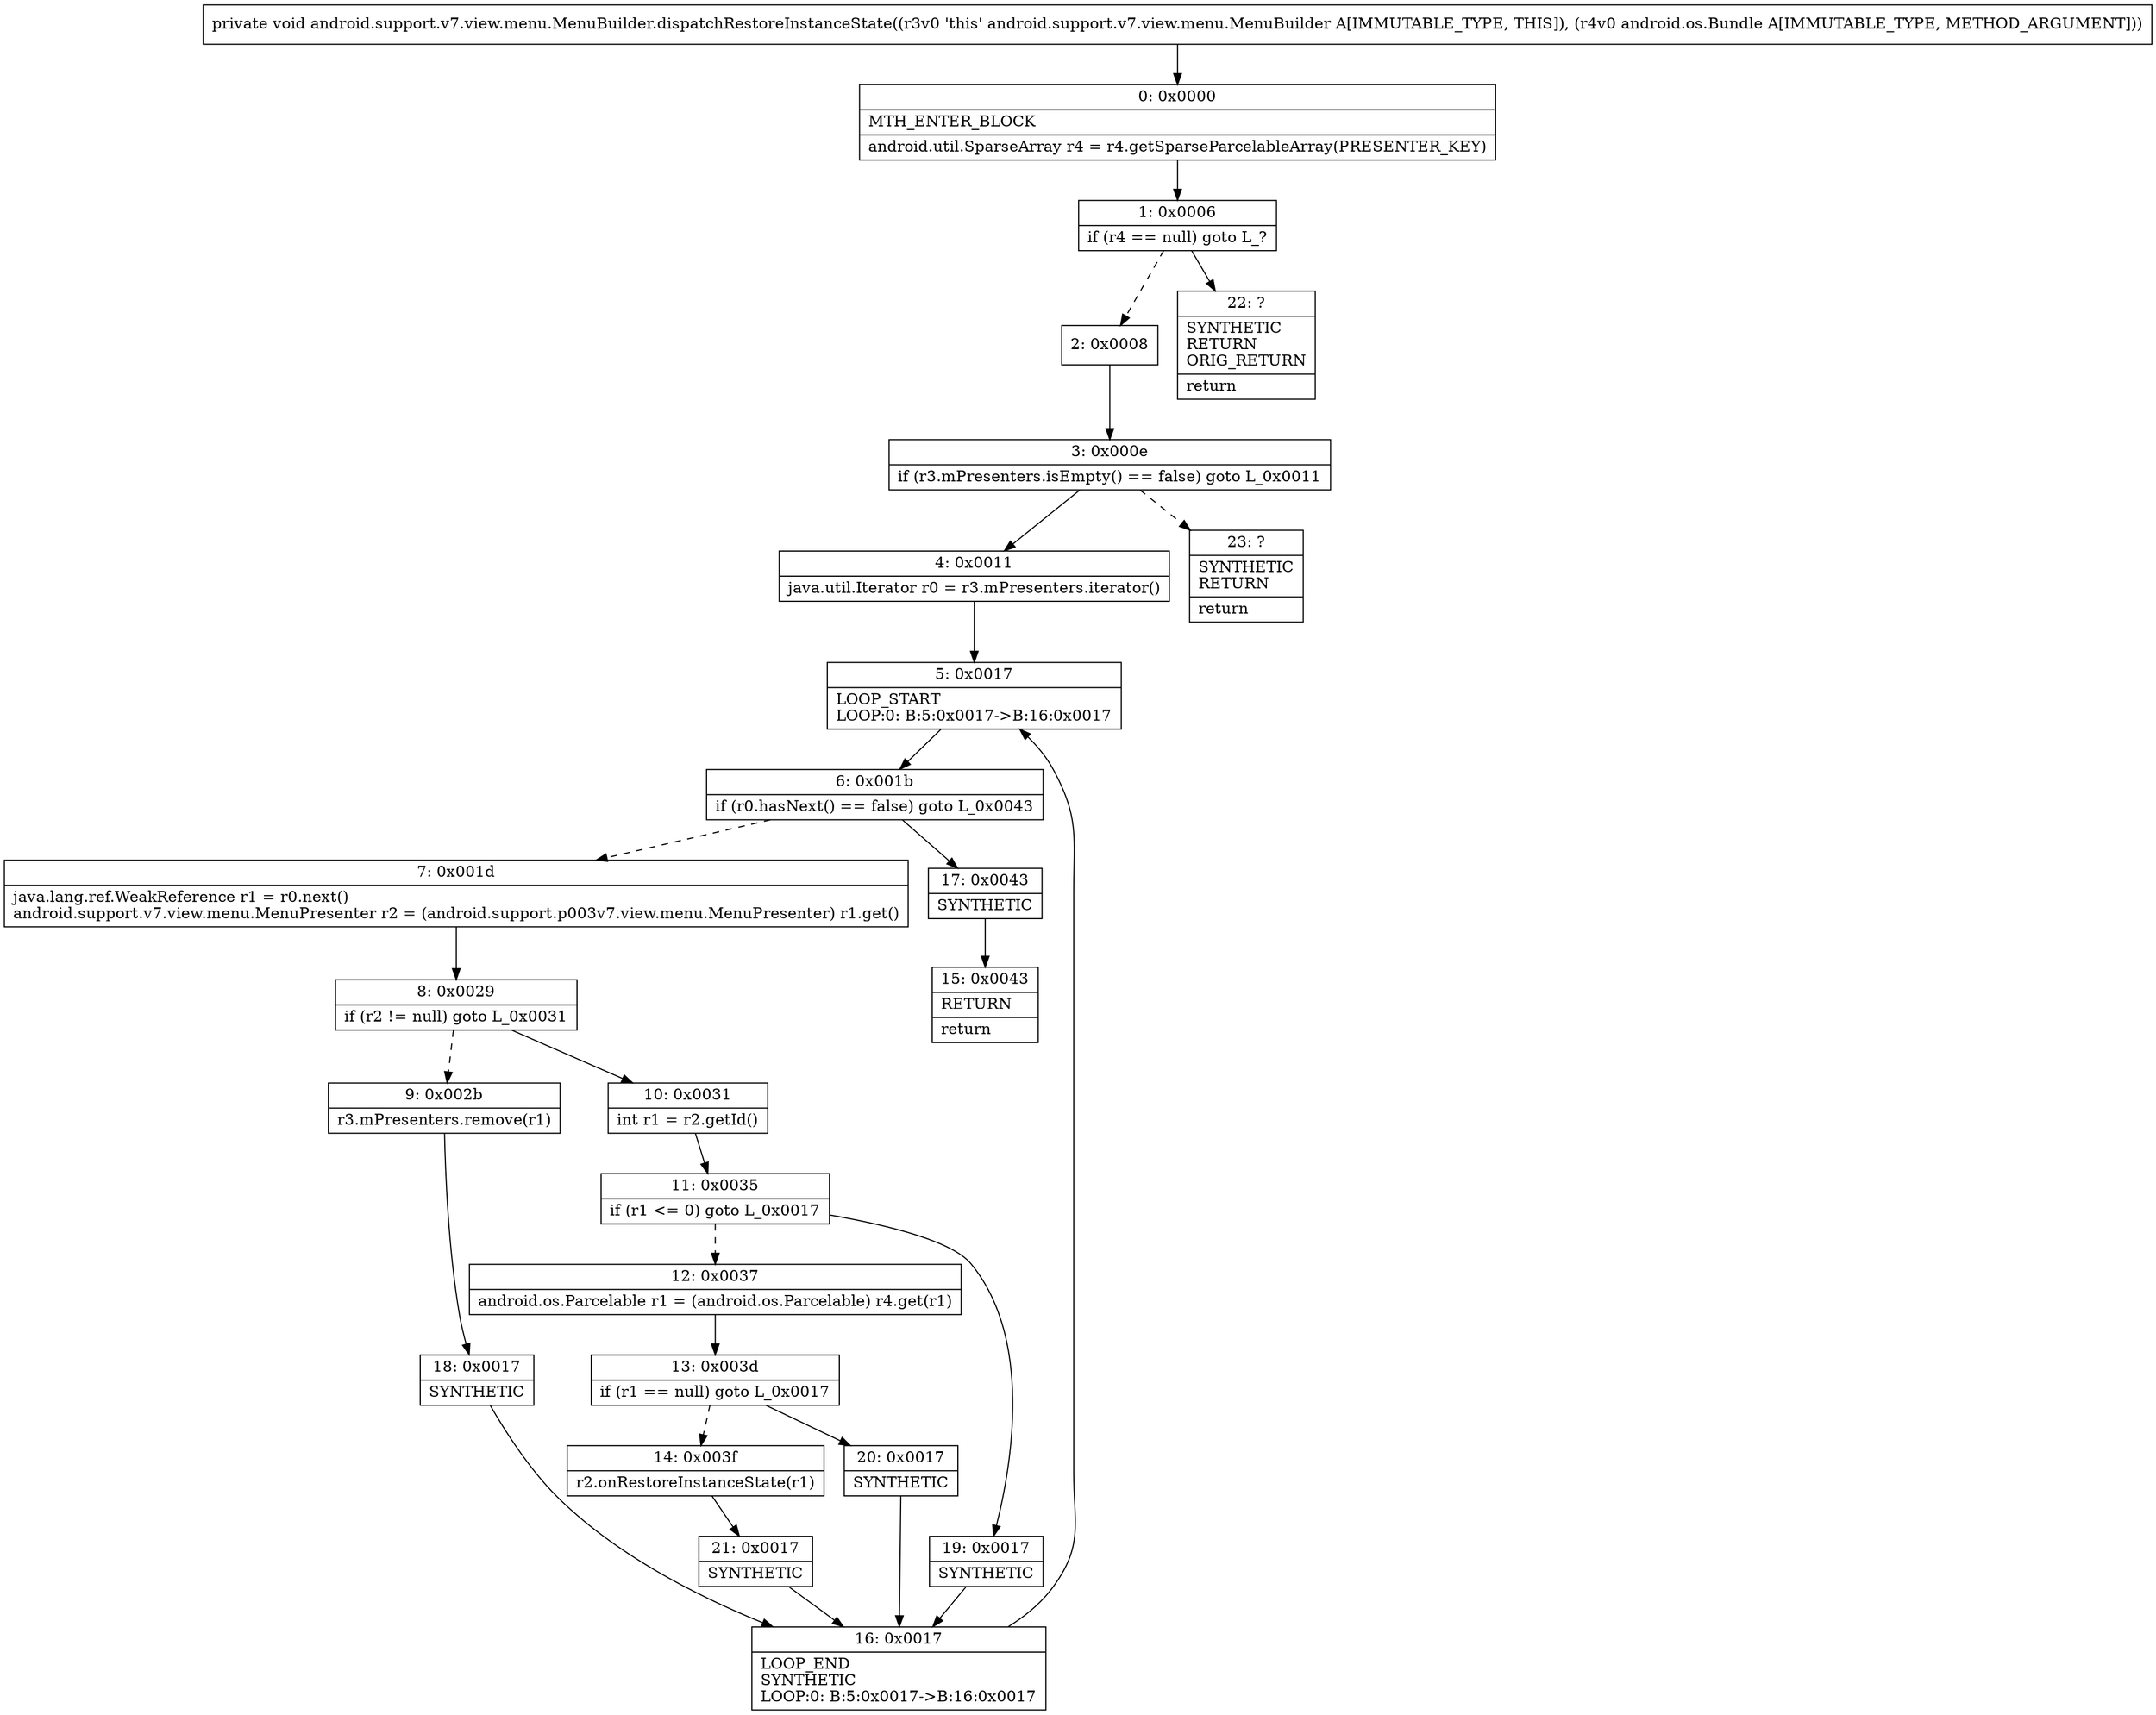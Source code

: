 digraph "CFG forandroid.support.v7.view.menu.MenuBuilder.dispatchRestoreInstanceState(Landroid\/os\/Bundle;)V" {
Node_0 [shape=record,label="{0\:\ 0x0000|MTH_ENTER_BLOCK\l|android.util.SparseArray r4 = r4.getSparseParcelableArray(PRESENTER_KEY)\l}"];
Node_1 [shape=record,label="{1\:\ 0x0006|if (r4 == null) goto L_?\l}"];
Node_2 [shape=record,label="{2\:\ 0x0008}"];
Node_3 [shape=record,label="{3\:\ 0x000e|if (r3.mPresenters.isEmpty() == false) goto L_0x0011\l}"];
Node_4 [shape=record,label="{4\:\ 0x0011|java.util.Iterator r0 = r3.mPresenters.iterator()\l}"];
Node_5 [shape=record,label="{5\:\ 0x0017|LOOP_START\lLOOP:0: B:5:0x0017\-\>B:16:0x0017\l}"];
Node_6 [shape=record,label="{6\:\ 0x001b|if (r0.hasNext() == false) goto L_0x0043\l}"];
Node_7 [shape=record,label="{7\:\ 0x001d|java.lang.ref.WeakReference r1 = r0.next()\landroid.support.v7.view.menu.MenuPresenter r2 = (android.support.p003v7.view.menu.MenuPresenter) r1.get()\l}"];
Node_8 [shape=record,label="{8\:\ 0x0029|if (r2 != null) goto L_0x0031\l}"];
Node_9 [shape=record,label="{9\:\ 0x002b|r3.mPresenters.remove(r1)\l}"];
Node_10 [shape=record,label="{10\:\ 0x0031|int r1 = r2.getId()\l}"];
Node_11 [shape=record,label="{11\:\ 0x0035|if (r1 \<= 0) goto L_0x0017\l}"];
Node_12 [shape=record,label="{12\:\ 0x0037|android.os.Parcelable r1 = (android.os.Parcelable) r4.get(r1)\l}"];
Node_13 [shape=record,label="{13\:\ 0x003d|if (r1 == null) goto L_0x0017\l}"];
Node_14 [shape=record,label="{14\:\ 0x003f|r2.onRestoreInstanceState(r1)\l}"];
Node_15 [shape=record,label="{15\:\ 0x0043|RETURN\l|return\l}"];
Node_16 [shape=record,label="{16\:\ 0x0017|LOOP_END\lSYNTHETIC\lLOOP:0: B:5:0x0017\-\>B:16:0x0017\l}"];
Node_17 [shape=record,label="{17\:\ 0x0043|SYNTHETIC\l}"];
Node_18 [shape=record,label="{18\:\ 0x0017|SYNTHETIC\l}"];
Node_19 [shape=record,label="{19\:\ 0x0017|SYNTHETIC\l}"];
Node_20 [shape=record,label="{20\:\ 0x0017|SYNTHETIC\l}"];
Node_21 [shape=record,label="{21\:\ 0x0017|SYNTHETIC\l}"];
Node_22 [shape=record,label="{22\:\ ?|SYNTHETIC\lRETURN\lORIG_RETURN\l|return\l}"];
Node_23 [shape=record,label="{23\:\ ?|SYNTHETIC\lRETURN\l|return\l}"];
MethodNode[shape=record,label="{private void android.support.v7.view.menu.MenuBuilder.dispatchRestoreInstanceState((r3v0 'this' android.support.v7.view.menu.MenuBuilder A[IMMUTABLE_TYPE, THIS]), (r4v0 android.os.Bundle A[IMMUTABLE_TYPE, METHOD_ARGUMENT])) }"];
MethodNode -> Node_0;
Node_0 -> Node_1;
Node_1 -> Node_2[style=dashed];
Node_1 -> Node_22;
Node_2 -> Node_3;
Node_3 -> Node_4;
Node_3 -> Node_23[style=dashed];
Node_4 -> Node_5;
Node_5 -> Node_6;
Node_6 -> Node_7[style=dashed];
Node_6 -> Node_17;
Node_7 -> Node_8;
Node_8 -> Node_9[style=dashed];
Node_8 -> Node_10;
Node_9 -> Node_18;
Node_10 -> Node_11;
Node_11 -> Node_12[style=dashed];
Node_11 -> Node_19;
Node_12 -> Node_13;
Node_13 -> Node_14[style=dashed];
Node_13 -> Node_20;
Node_14 -> Node_21;
Node_16 -> Node_5;
Node_17 -> Node_15;
Node_18 -> Node_16;
Node_19 -> Node_16;
Node_20 -> Node_16;
Node_21 -> Node_16;
}

